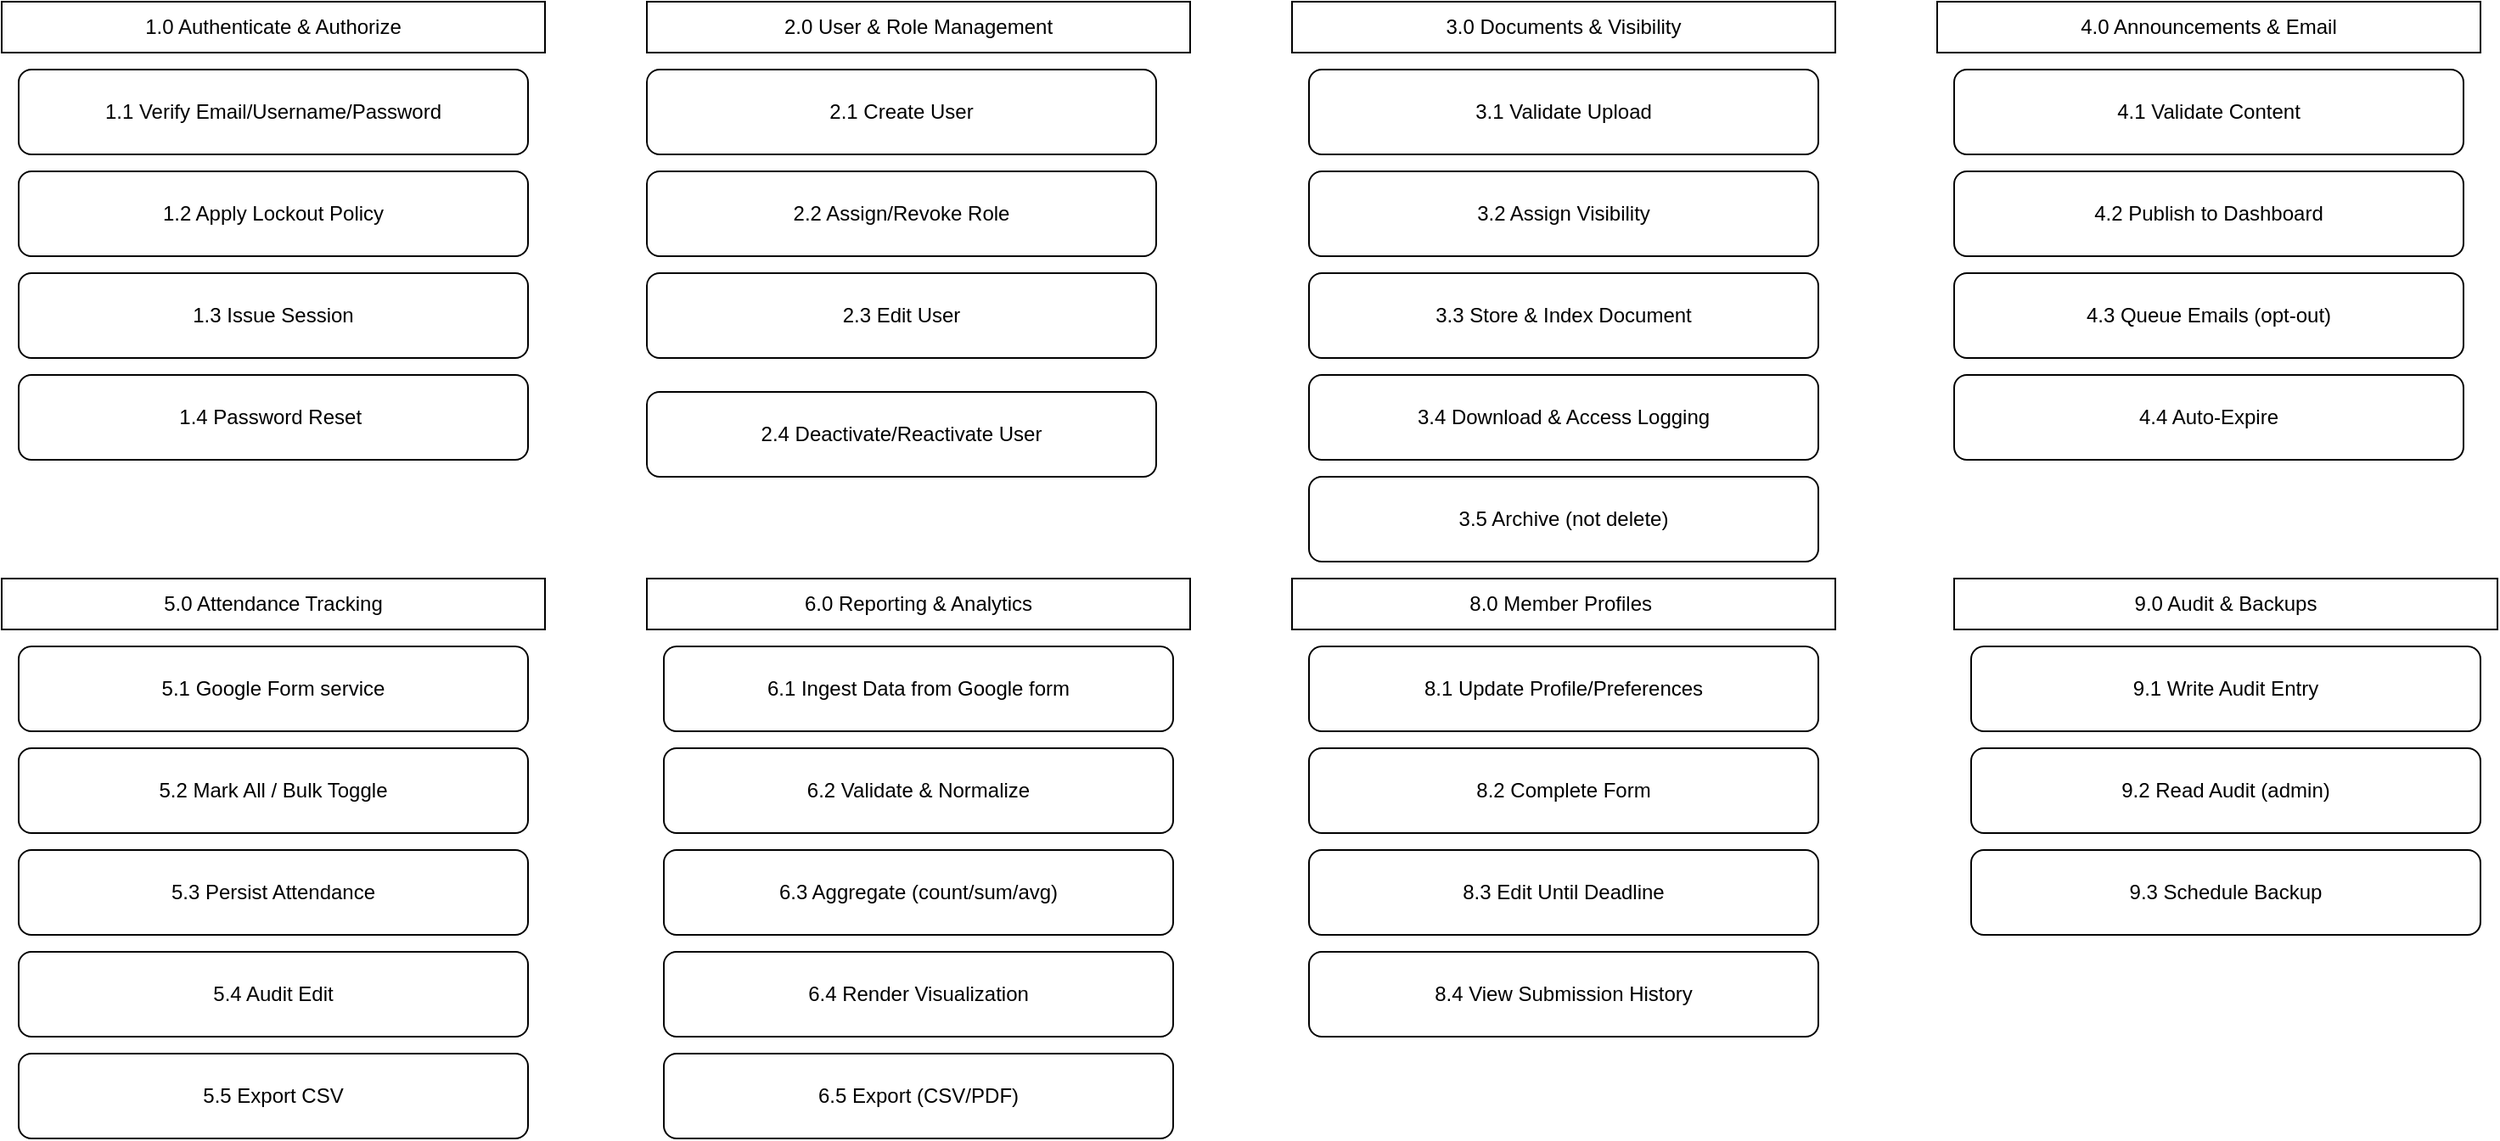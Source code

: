 <mxfile version="26.2.2">
  <diagram name="DFD Level 2 - Lajna Management System" id="0">
    <mxGraphModel dx="827" dy="1283" grid="1" gridSize="10" guides="1" tooltips="1" connect="1" arrows="1" fold="1" page="1" pageScale="1" pageWidth="1920" pageHeight="1080" math="0" shadow="0">
      <root>
        <mxCell id="0" />
        <mxCell id="1" parent="0" />
        <mxCell id="55" value="1.0 Authenticate &amp; Authorize" style="rounded=0;whiteSpace=wrap;html=1;" parent="1" vertex="1">
          <mxGeometry x="40" y="60" width="320" height="30" as="geometry" />
        </mxCell>
        <mxCell id="56" value="1.1 Verify Email/Username/Password" style="rounded=1;whiteSpace=wrap;html=1;" parent="1" vertex="1">
          <mxGeometry x="50" y="100" width="300" height="50" as="geometry" />
        </mxCell>
        <mxCell id="57" value="1.2 Apply Lockout Policy" style="rounded=1;whiteSpace=wrap;html=1;" parent="1" vertex="1">
          <mxGeometry x="50" y="160" width="300" height="50" as="geometry" />
        </mxCell>
        <mxCell id="58" value="1.3 Issue Session" style="rounded=1;whiteSpace=wrap;html=1;" parent="1" vertex="1">
          <mxGeometry x="50" y="220" width="300" height="50" as="geometry" />
        </mxCell>
        <mxCell id="59" value="1.4 Password Reset&amp;nbsp;" style="rounded=1;whiteSpace=wrap;html=1;" parent="1" vertex="1">
          <mxGeometry x="50" y="280" width="300" height="50" as="geometry" />
        </mxCell>
        <mxCell id="60" value="3.0 Documents &amp; Visibility" style="rounded=0;whiteSpace=wrap;html=1;" parent="1" vertex="1">
          <mxGeometry x="800" y="60" width="320" height="30" as="geometry" />
        </mxCell>
        <mxCell id="61" value="3.1 Validate Upload" style="rounded=1;whiteSpace=wrap;html=1;" parent="1" vertex="1">
          <mxGeometry x="810" y="100" width="300" height="50" as="geometry" />
        </mxCell>
        <mxCell id="62" value="3.2 Assign Visibility" style="rounded=1;whiteSpace=wrap;html=1;" parent="1" vertex="1">
          <mxGeometry x="810" y="160" width="300" height="50" as="geometry" />
        </mxCell>
        <mxCell id="63" value="3.3 Store &amp; Index Document" style="rounded=1;whiteSpace=wrap;html=1;" parent="1" vertex="1">
          <mxGeometry x="810" y="220" width="300" height="50" as="geometry" />
        </mxCell>
        <mxCell id="64" value="3.4 Download &amp; Access Logging" style="rounded=1;whiteSpace=wrap;html=1;" parent="1" vertex="1">
          <mxGeometry x="810" y="280" width="300" height="50" as="geometry" />
        </mxCell>
        <mxCell id="65" value="3.5 Archive (not delete)" style="rounded=1;whiteSpace=wrap;html=1;" parent="1" vertex="1">
          <mxGeometry x="810" y="340" width="300" height="50" as="geometry" />
        </mxCell>
        <mxCell id="66" value="4.0 Announcements &amp; Email" style="rounded=0;whiteSpace=wrap;html=1;" parent="1" vertex="1">
          <mxGeometry x="1180" y="60" width="320" height="30" as="geometry" />
        </mxCell>
        <mxCell id="67" value="4.1 Validate Content" style="rounded=1;whiteSpace=wrap;html=1;" parent="1" vertex="1">
          <mxGeometry x="1190" y="100" width="300" height="50" as="geometry" />
        </mxCell>
        <mxCell id="68" value="4.2 Publish to Dashboard" style="rounded=1;whiteSpace=wrap;html=1;" parent="1" vertex="1">
          <mxGeometry x="1190" y="160" width="300" height="50" as="geometry" />
        </mxCell>
        <mxCell id="69" value="4.3 Queue Emails (opt-out)" style="rounded=1;whiteSpace=wrap;html=1;" parent="1" vertex="1">
          <mxGeometry x="1190" y="220" width="300" height="50" as="geometry" />
        </mxCell>
        <mxCell id="70" value="4.4 Auto-Expire" style="rounded=1;whiteSpace=wrap;html=1;" parent="1" vertex="1">
          <mxGeometry x="1190" y="280" width="300" height="50" as="geometry" />
        </mxCell>
        <mxCell id="71" value="5.0 Attendance Tracking" style="rounded=0;whiteSpace=wrap;html=1;" parent="1" vertex="1">
          <mxGeometry x="40" y="400" width="320" height="30" as="geometry">
            <mxRectangle x="40" y="400" width="170" height="30" as="alternateBounds" />
          </mxGeometry>
        </mxCell>
        <mxCell id="72" value="5.1 Google Form service" style="rounded=1;whiteSpace=wrap;html=1;" parent="1" vertex="1">
          <mxGeometry x="50" y="440" width="300" height="50" as="geometry" />
        </mxCell>
        <mxCell id="73" value="5.2 Mark All / Bulk Toggle" style="rounded=1;whiteSpace=wrap;html=1;" parent="1" vertex="1">
          <mxGeometry x="50" y="500" width="300" height="50" as="geometry" />
        </mxCell>
        <mxCell id="74" value="5.3 Persist Attendance" style="rounded=1;whiteSpace=wrap;html=1;" parent="1" vertex="1">
          <mxGeometry x="50" y="560" width="300" height="50" as="geometry" />
        </mxCell>
        <mxCell id="75" value="5.4 Audit Edit" style="rounded=1;whiteSpace=wrap;html=1;" parent="1" vertex="1">
          <mxGeometry x="50" y="620" width="300" height="50" as="geometry" />
        </mxCell>
        <mxCell id="76" value="5.5 Export CSV" style="rounded=1;whiteSpace=wrap;html=1;" parent="1" vertex="1">
          <mxGeometry x="50" y="680" width="300" height="50" as="geometry" />
        </mxCell>
        <mxCell id="77" value="6.0 Reporting &amp; Analytics" style="rounded=0;whiteSpace=wrap;html=1;" parent="1" vertex="1">
          <mxGeometry x="420" y="400" width="320" height="30" as="geometry" />
        </mxCell>
        <mxCell id="78" value="6.1 Ingest Data from Google form" style="rounded=1;whiteSpace=wrap;html=1;" parent="1" vertex="1">
          <mxGeometry x="430" y="440" width="300" height="50" as="geometry" />
        </mxCell>
        <mxCell id="79" value="6.2 Validate &amp; Normalize" style="rounded=1;whiteSpace=wrap;html=1;" parent="1" vertex="1">
          <mxGeometry x="430" y="500" width="300" height="50" as="geometry" />
        </mxCell>
        <mxCell id="80" value="6.3 Aggregate (count/sum/avg)" style="rounded=1;whiteSpace=wrap;html=1;" parent="1" vertex="1">
          <mxGeometry x="430" y="560" width="300" height="50" as="geometry" />
        </mxCell>
        <mxCell id="81" value="6.4 Render Visualization" style="rounded=1;whiteSpace=wrap;html=1;" parent="1" vertex="1">
          <mxGeometry x="430" y="620" width="300" height="50" as="geometry" />
        </mxCell>
        <mxCell id="82" value="6.5 Export (CSV/PDF)" style="rounded=1;whiteSpace=wrap;html=1;" parent="1" vertex="1">
          <mxGeometry x="430" y="680" width="300" height="50" as="geometry" />
        </mxCell>
        <mxCell id="83" value="8.0 Member Profiles&amp;nbsp;" style="rounded=0;whiteSpace=wrap;html=1;" parent="1" vertex="1">
          <mxGeometry x="800" y="400" width="320" height="30" as="geometry" />
        </mxCell>
        <mxCell id="84" value="8.1 Update Profile/Preferences" style="rounded=1;whiteSpace=wrap;html=1;" parent="1" vertex="1">
          <mxGeometry x="810" y="440" width="300" height="50" as="geometry" />
        </mxCell>
        <mxCell id="85" value="8.2 Complete Form" style="rounded=1;whiteSpace=wrap;html=1;" parent="1" vertex="1">
          <mxGeometry x="810" y="500" width="300" height="50" as="geometry" />
        </mxCell>
        <mxCell id="86" value="8.3 Edit Until Deadline" style="rounded=1;whiteSpace=wrap;html=1;" parent="1" vertex="1">
          <mxGeometry x="810" y="560" width="300" height="50" as="geometry" />
        </mxCell>
        <mxCell id="87" value="8.4 View Submission History" style="rounded=1;whiteSpace=wrap;html=1;" parent="1" vertex="1">
          <mxGeometry x="810" y="620" width="300" height="50" as="geometry" />
        </mxCell>
        <mxCell id="92" value="9.0 Audit &amp;amp; Backups" style="rounded=0;whiteSpace=wrap;html=1;" parent="1" vertex="1">
          <mxGeometry x="1190" y="400" width="320" height="30" as="geometry" />
        </mxCell>
        <mxCell id="93" value="9.1 Write Audit Entry" style="rounded=1;whiteSpace=wrap;html=1;" parent="1" vertex="1">
          <mxGeometry x="1200" y="440" width="300" height="50" as="geometry" />
        </mxCell>
        <mxCell id="94" value="9.2 Read Audit (admin)" style="rounded=1;whiteSpace=wrap;html=1;" parent="1" vertex="1">
          <mxGeometry x="1200" y="500" width="300" height="50" as="geometry" />
        </mxCell>
        <mxCell id="95" value="9.3 Schedule Backup" style="rounded=1;whiteSpace=wrap;html=1;" parent="1" vertex="1">
          <mxGeometry x="1200" y="560" width="300" height="50" as="geometry" />
        </mxCell>
        <mxCell id="-do-hijlvTlcFTAU-V7j-96" value="2.0 User &amp;amp; Role Management" style="rounded=0;whiteSpace=wrap;html=1;" vertex="1" parent="1">
          <mxGeometry x="420" y="60" width="320" height="30" as="geometry" />
        </mxCell>
        <mxCell id="-do-hijlvTlcFTAU-V7j-97" value="2.1 Create User" style="rounded=1;whiteSpace=wrap;html=1;" vertex="1" parent="1">
          <mxGeometry x="420" y="100" width="300" height="50" as="geometry" />
        </mxCell>
        <mxCell id="-do-hijlvTlcFTAU-V7j-98" value="2.2 Assign/Revoke Role" style="rounded=1;whiteSpace=wrap;html=1;" vertex="1" parent="1">
          <mxGeometry x="420" y="160" width="300" height="50" as="geometry" />
        </mxCell>
        <mxCell id="-do-hijlvTlcFTAU-V7j-99" value="2.3 Edit User" style="rounded=1;whiteSpace=wrap;html=1;" vertex="1" parent="1">
          <mxGeometry x="420" y="220" width="300" height="50" as="geometry" />
        </mxCell>
        <mxCell id="-do-hijlvTlcFTAU-V7j-102" value="2.4 Deactivate/Reactivate User" style="rounded=1;whiteSpace=wrap;html=1;" vertex="1" parent="1">
          <mxGeometry x="420" y="290" width="300" height="50" as="geometry" />
        </mxCell>
      </root>
    </mxGraphModel>
  </diagram>
</mxfile>
